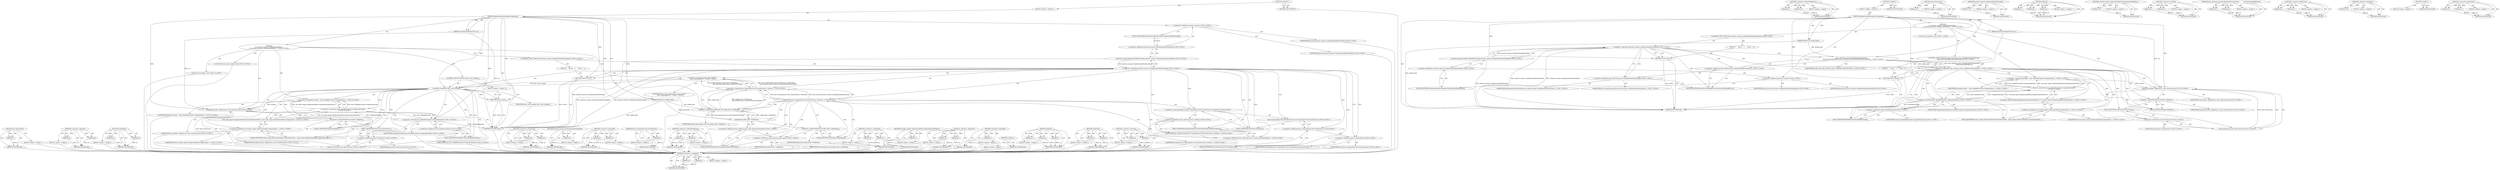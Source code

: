 digraph "&lt;operator&gt;.greaterThan" {
vulnerable_176 [label=<(METHOD,base.OnceClosure)>];
vulnerable_177 [label=<(PARAM,p1)>];
vulnerable_178 [label=<(BLOCK,&lt;empty&gt;,&lt;empty&gt;)>];
vulnerable_179 [label=<(METHOD_RETURN,ANY)>];
vulnerable_127 [label=<(METHOD,&lt;operator&gt;.logicalOr)>];
vulnerable_128 [label=<(PARAM,p1)>];
vulnerable_129 [label=<(PARAM,p2)>];
vulnerable_130 [label=<(BLOCK,&lt;empty&gt;,&lt;empty&gt;)>];
vulnerable_131 [label=<(METHOD_RETURN,ANY)>];
vulnerable_151 [label=<(METHOD,GetBoolean)>];
vulnerable_152 [label=<(PARAM,p1)>];
vulnerable_153 [label=<(PARAM,p2)>];
vulnerable_154 [label=<(BLOCK,&lt;empty&gt;,&lt;empty&gt;)>];
vulnerable_155 [label=<(METHOD_RETURN,ANY)>];
vulnerable_6 [label=<(METHOD,&lt;global&gt;)<SUB>1</SUB>>];
vulnerable_7 [label=<(BLOCK,&lt;empty&gt;,&lt;empty&gt;)<SUB>1</SUB>>];
vulnerable_8 [label=<(METHOD,RegisterOptimizationHintsComponent)<SUB>1</SUB>>];
vulnerable_9 [label=<(PARAM,ComponentUpdateService* cus)<SUB>1</SUB>>];
vulnerable_10 [label=<(PARAM,PrefService* profile_prefs)<SUB>2</SUB>>];
vulnerable_11 [label="<(BLOCK,{
  if (!previews::params::IsOptimizationHintsE...,{
  if (!previews::params::IsOptimizationHintsE...)<SUB>2</SUB>>"];
vulnerable_12 [label="<(CONTROL_STRUCTURE,IF,if (!previews::params::IsOptimizationHintsEnabled()))<SUB>3</SUB>>"];
vulnerable_13 [label="<(&lt;operator&gt;.logicalNot,!previews::params::IsOptimizationHintsEnabled())<SUB>3</SUB>>"];
vulnerable_14 [label="<(previews.params.IsOptimizationHintsEnabled,previews::params::IsOptimizationHintsEnabled())<SUB>3</SUB>>"];
vulnerable_15 [label="<(&lt;operator&gt;.fieldAccess,previews::params::IsOptimizationHintsEnabled)<SUB>3</SUB>>"];
vulnerable_16 [label="<(&lt;operator&gt;.fieldAccess,previews::params)<SUB>3</SUB>>"];
vulnerable_17 [label="<(IDENTIFIER,previews,previews::params::IsOptimizationHintsEnabled())<SUB>3</SUB>>"];
vulnerable_18 [label="<(IDENTIFIER,params,previews::params::IsOptimizationHintsEnabled())<SUB>3</SUB>>"];
vulnerable_19 [label=<(FIELD_IDENTIFIER,IsOptimizationHintsEnabled,IsOptimizationHintsEnabled)<SUB>3</SUB>>];
vulnerable_20 [label=<(BLOCK,{
     return;
   },{
     return;
   })<SUB>3</SUB>>];
vulnerable_21 [label=<(RETURN,return;,return;)<SUB>4</SUB>>];
vulnerable_22 [label="<(LOCAL,bool data_saver_enabled: bool)<SUB>7</SUB>>"];
vulnerable_23 [label="<(&lt;operator&gt;.assignment,data_saver_enabled =
      base::CommandLine::F...)<SUB>7</SUB>>"];
vulnerable_24 [label="<(IDENTIFIER,data_saver_enabled,data_saver_enabled =
      base::CommandLine::F...)<SUB>7</SUB>>"];
vulnerable_25 [label="<(&lt;operator&gt;.logicalOr,base::CommandLine::ForCurrentProcess()-&gt;HasSwit...)<SUB>8</SUB>>"];
vulnerable_26 [label="<(HasSwitch,base::CommandLine::ForCurrentProcess()-&gt;HasSwit...)<SUB>8</SUB>>"];
vulnerable_27 [label="<(&lt;operator&gt;.indirectFieldAccess,base::CommandLine::ForCurrentProcess()-&gt;HasSwitch)<SUB>8</SUB>>"];
vulnerable_28 [label="<(base.CommandLine.ForCurrentProcess,base::CommandLine::ForCurrentProcess())<SUB>8</SUB>>"];
vulnerable_29 [label="<(&lt;operator&gt;.fieldAccess,base::CommandLine::ForCurrentProcess)<SUB>8</SUB>>"];
vulnerable_30 [label="<(&lt;operator&gt;.fieldAccess,base::CommandLine)<SUB>8</SUB>>"];
vulnerable_31 [label="<(IDENTIFIER,base,base::CommandLine::ForCurrentProcess())<SUB>8</SUB>>"];
vulnerable_32 [label="<(IDENTIFIER,CommandLine,base::CommandLine::ForCurrentProcess())<SUB>8</SUB>>"];
vulnerable_33 [label=<(FIELD_IDENTIFIER,ForCurrentProcess,ForCurrentProcess)<SUB>8</SUB>>];
vulnerable_34 [label=<(FIELD_IDENTIFIER,HasSwitch,HasSwitch)<SUB>8</SUB>>];
vulnerable_35 [label="<(&lt;operator&gt;.fieldAccess,data_reduction_proxy::switches::kEnableDataRedu...)<SUB>9</SUB>>"];
vulnerable_36 [label="<(&lt;operator&gt;.fieldAccess,data_reduction_proxy::switches)<SUB>9</SUB>>"];
vulnerable_37 [label="<(IDENTIFIER,data_reduction_proxy,base::CommandLine::ForCurrentProcess()-&gt;HasSwit...)<SUB>9</SUB>>"];
vulnerable_38 [label="<(IDENTIFIER,switches,base::CommandLine::ForCurrentProcess()-&gt;HasSwit...)<SUB>9</SUB>>"];
vulnerable_39 [label=<(FIELD_IDENTIFIER,kEnableDataReductionProxy,kEnableDataReductionProxy)<SUB>9</SUB>>];
vulnerable_40 [label=<(&lt;operator&gt;.logicalAnd,profile_prefs &amp;&amp; profile_prefs-&gt;GetBoolean(
   ...)<SUB>10</SUB>>];
vulnerable_41 [label=<(IDENTIFIER,profile_prefs,profile_prefs &amp;&amp; profile_prefs-&gt;GetBoolean(
   ...)<SUB>10</SUB>>];
vulnerable_42 [label=<(GetBoolean,profile_prefs-&gt;GetBoolean(
                    ...)<SUB>10</SUB>>];
vulnerable_43 [label=<(&lt;operator&gt;.indirectFieldAccess,profile_prefs-&gt;GetBoolean)<SUB>10</SUB>>];
vulnerable_44 [label=<(IDENTIFIER,profile_prefs,profile_prefs-&gt;GetBoolean(
                    ...)<SUB>10</SUB>>];
vulnerable_45 [label=<(FIELD_IDENTIFIER,GetBoolean,GetBoolean)<SUB>10</SUB>>];
vulnerable_46 [label="<(&lt;operator&gt;.fieldAccess,data_reduction_proxy::prefs::kDataSaverEnabled)<SUB>11</SUB>>"];
vulnerable_47 [label="<(&lt;operator&gt;.fieldAccess,data_reduction_proxy::prefs)<SUB>11</SUB>>"];
vulnerable_48 [label=<(IDENTIFIER,data_reduction_proxy,profile_prefs-&gt;GetBoolean(
                    ...)<SUB>11</SUB>>];
vulnerable_49 [label=<(IDENTIFIER,prefs,profile_prefs-&gt;GetBoolean(
                    ...)<SUB>11</SUB>>];
vulnerable_50 [label=<(FIELD_IDENTIFIER,kDataSaverEnabled,kDataSaverEnabled)<SUB>11</SUB>>];
vulnerable_51 [label=<(CONTROL_STRUCTURE,IF,if (!data_saver_enabled))<SUB>12</SUB>>];
vulnerable_52 [label=<(&lt;operator&gt;.logicalNot,!data_saver_enabled)<SUB>12</SUB>>];
vulnerable_53 [label=<(IDENTIFIER,data_saver_enabled,!data_saver_enabled)<SUB>12</SUB>>];
vulnerable_54 [label=<(BLOCK,&lt;empty&gt;,&lt;empty&gt;)<SUB>13</SUB>>];
vulnerable_55 [label=<(RETURN,return;,return;)<SUB>13</SUB>>];
vulnerable_56 [label="<(LOCAL,auto installer: auto)<SUB>14</SUB>>"];
vulnerable_57 [label="<(&lt;operator&gt;.assignment,installer = base::MakeRefCounted&lt;ComponentInsta...)<SUB>14</SUB>>"];
vulnerable_58 [label="<(IDENTIFIER,installer,installer = base::MakeRefCounted&lt;ComponentInsta...)<SUB>14</SUB>>"];
vulnerable_59 [label="<(&lt;operator&gt;.greaterThan,base::MakeRefCounted&lt;ComponentInstaller&gt;(
     ...)<SUB>14</SUB>>"];
vulnerable_60 [label="<(&lt;operator&gt;.lessThan,base::MakeRefCounted&lt;ComponentInstaller)<SUB>14</SUB>>"];
vulnerable_61 [label="<(&lt;operator&gt;.fieldAccess,base::MakeRefCounted)<SUB>14</SUB>>"];
vulnerable_62 [label="<(IDENTIFIER,base,base::MakeRefCounted&lt;ComponentInstaller)<SUB>14</SUB>>"];
vulnerable_63 [label=<(FIELD_IDENTIFIER,MakeRefCounted,MakeRefCounted)<SUB>14</SUB>>];
vulnerable_64 [label="<(IDENTIFIER,ComponentInstaller,base::MakeRefCounted&lt;ComponentInstaller)<SUB>14</SUB>>"];
vulnerable_65 [label="<(std.make_unique&lt;OptimizationHintsComponentInstallerPolicy&gt;,std::make_unique&lt;OptimizationHintsComponentInst...)<SUB>15</SUB>>"];
vulnerable_66 [label="<(&lt;operator&gt;.fieldAccess,std::make_unique&lt;OptimizationHintsComponentInst...)<SUB>15</SUB>>"];
vulnerable_67 [label="<(IDENTIFIER,std,std::make_unique&lt;OptimizationHintsComponentInst...)<SUB>15</SUB>>"];
vulnerable_68 [label=<(FIELD_IDENTIFIER,make_unique&lt;OptimizationHintsComponentInstaller...,make_unique&lt;OptimizationHintsComponentInstaller...)<SUB>15</SUB>>];
vulnerable_69 [label="<(Register,installer-&gt;Register(cus, base::OnceClosure()))<SUB>16</SUB>>"];
vulnerable_70 [label=<(&lt;operator&gt;.indirectFieldAccess,installer-&gt;Register)<SUB>16</SUB>>];
vulnerable_71 [label="<(IDENTIFIER,installer,installer-&gt;Register(cus, base::OnceClosure()))<SUB>16</SUB>>"];
vulnerable_72 [label=<(FIELD_IDENTIFIER,Register,Register)<SUB>16</SUB>>];
vulnerable_73 [label="<(IDENTIFIER,cus,installer-&gt;Register(cus, base::OnceClosure()))<SUB>16</SUB>>"];
vulnerable_74 [label="<(base.OnceClosure,base::OnceClosure())<SUB>16</SUB>>"];
vulnerable_75 [label="<(&lt;operator&gt;.fieldAccess,base::OnceClosure)<SUB>16</SUB>>"];
vulnerable_76 [label="<(IDENTIFIER,base,base::OnceClosure())<SUB>16</SUB>>"];
vulnerable_77 [label=<(FIELD_IDENTIFIER,OnceClosure,OnceClosure)<SUB>16</SUB>>];
vulnerable_78 [label=<(METHOD_RETURN,void)<SUB>1</SUB>>];
vulnerable_80 [label=<(METHOD_RETURN,ANY)<SUB>1</SUB>>];
vulnerable_156 [label=<(METHOD,&lt;operator&gt;.greaterThan)>];
vulnerable_157 [label=<(PARAM,p1)>];
vulnerable_158 [label=<(PARAM,p2)>];
vulnerable_159 [label=<(BLOCK,&lt;empty&gt;,&lt;empty&gt;)>];
vulnerable_160 [label=<(METHOD_RETURN,ANY)>];
vulnerable_113 [label=<(METHOD,previews.params.IsOptimizationHintsEnabled)>];
vulnerable_114 [label=<(PARAM,p1)>];
vulnerable_115 [label=<(BLOCK,&lt;empty&gt;,&lt;empty&gt;)>];
vulnerable_116 [label=<(METHOD_RETURN,ANY)>];
vulnerable_146 [label=<(METHOD,&lt;operator&gt;.logicalAnd)>];
vulnerable_147 [label=<(PARAM,p1)>];
vulnerable_148 [label=<(PARAM,p2)>];
vulnerable_149 [label=<(BLOCK,&lt;empty&gt;,&lt;empty&gt;)>];
vulnerable_150 [label=<(METHOD_RETURN,ANY)>];
vulnerable_142 [label=<(METHOD,base.CommandLine.ForCurrentProcess)>];
vulnerable_143 [label=<(PARAM,p1)>];
vulnerable_144 [label=<(BLOCK,&lt;empty&gt;,&lt;empty&gt;)>];
vulnerable_145 [label=<(METHOD_RETURN,ANY)>];
vulnerable_137 [label=<(METHOD,&lt;operator&gt;.indirectFieldAccess)>];
vulnerable_138 [label=<(PARAM,p1)>];
vulnerable_139 [label=<(PARAM,p2)>];
vulnerable_140 [label=<(BLOCK,&lt;empty&gt;,&lt;empty&gt;)>];
vulnerable_141 [label=<(METHOD_RETURN,ANY)>];
vulnerable_122 [label=<(METHOD,&lt;operator&gt;.assignment)>];
vulnerable_123 [label=<(PARAM,p1)>];
vulnerable_124 [label=<(PARAM,p2)>];
vulnerable_125 [label=<(BLOCK,&lt;empty&gt;,&lt;empty&gt;)>];
vulnerable_126 [label=<(METHOD_RETURN,ANY)>];
vulnerable_166 [label=<(METHOD,std.make_unique&lt;OptimizationHintsComponentInstallerPolicy&gt;)>];
vulnerable_167 [label=<(PARAM,p1)>];
vulnerable_168 [label=<(BLOCK,&lt;empty&gt;,&lt;empty&gt;)>];
vulnerable_169 [label=<(METHOD_RETURN,ANY)>];
vulnerable_117 [label=<(METHOD,&lt;operator&gt;.fieldAccess)>];
vulnerable_118 [label=<(PARAM,p1)>];
vulnerable_119 [label=<(PARAM,p2)>];
vulnerable_120 [label=<(BLOCK,&lt;empty&gt;,&lt;empty&gt;)>];
vulnerable_121 [label=<(METHOD_RETURN,ANY)>];
vulnerable_109 [label=<(METHOD,&lt;operator&gt;.logicalNot)>];
vulnerable_110 [label=<(PARAM,p1)>];
vulnerable_111 [label=<(BLOCK,&lt;empty&gt;,&lt;empty&gt;)>];
vulnerable_112 [label=<(METHOD_RETURN,ANY)>];
vulnerable_103 [label=<(METHOD,&lt;global&gt;)<SUB>1</SUB>>];
vulnerable_104 [label=<(BLOCK,&lt;empty&gt;,&lt;empty&gt;)>];
vulnerable_105 [label=<(METHOD_RETURN,ANY)>];
vulnerable_170 [label=<(METHOD,Register)>];
vulnerable_171 [label=<(PARAM,p1)>];
vulnerable_172 [label=<(PARAM,p2)>];
vulnerable_173 [label=<(PARAM,p3)>];
vulnerable_174 [label=<(BLOCK,&lt;empty&gt;,&lt;empty&gt;)>];
vulnerable_175 [label=<(METHOD_RETURN,ANY)>];
vulnerable_132 [label=<(METHOD,HasSwitch)>];
vulnerable_133 [label=<(PARAM,p1)>];
vulnerable_134 [label=<(PARAM,p2)>];
vulnerable_135 [label=<(BLOCK,&lt;empty&gt;,&lt;empty&gt;)>];
vulnerable_136 [label=<(METHOD_RETURN,ANY)>];
vulnerable_161 [label=<(METHOD,&lt;operator&gt;.lessThan)>];
vulnerable_162 [label=<(PARAM,p1)>];
vulnerable_163 [label=<(PARAM,p2)>];
vulnerable_164 [label=<(BLOCK,&lt;empty&gt;,&lt;empty&gt;)>];
vulnerable_165 [label=<(METHOD_RETURN,ANY)>];
fixed_98 [label=<(METHOD,&lt;operator&gt;.assignment)>];
fixed_99 [label=<(PARAM,p1)>];
fixed_100 [label=<(PARAM,p2)>];
fixed_101 [label=<(BLOCK,&lt;empty&gt;,&lt;empty&gt;)>];
fixed_102 [label=<(METHOD_RETURN,ANY)>];
fixed_123 [label=<(METHOD,&lt;operator&gt;.indirectFieldAccess)>];
fixed_124 [label=<(PARAM,p1)>];
fixed_125 [label=<(PARAM,p2)>];
fixed_126 [label=<(BLOCK,&lt;empty&gt;,&lt;empty&gt;)>];
fixed_127 [label=<(METHOD_RETURN,ANY)>];
fixed_6 [label=<(METHOD,&lt;global&gt;)<SUB>1</SUB>>];
fixed_7 [label=<(BLOCK,&lt;empty&gt;,&lt;empty&gt;)<SUB>1</SUB>>];
fixed_8 [label=<(METHOD,RegisterOptimizationHintsComponent)<SUB>1</SUB>>];
fixed_9 [label=<(PARAM,ComponentUpdateService* cus)<SUB>1</SUB>>];
fixed_10 [label=<(PARAM,PrefService* profile_prefs)<SUB>2</SUB>>];
fixed_11 [label="<(BLOCK,{
  if (!previews::params::IsOptimizationHintsE...,{
  if (!previews::params::IsOptimizationHintsE...)<SUB>2</SUB>>"];
fixed_12 [label="<(CONTROL_STRUCTURE,IF,if (!previews::params::IsOptimizationHintsEnabled()))<SUB>3</SUB>>"];
fixed_13 [label="<(&lt;operator&gt;.logicalNot,!previews::params::IsOptimizationHintsEnabled())<SUB>3</SUB>>"];
fixed_14 [label="<(previews.params.IsOptimizationHintsEnabled,previews::params::IsOptimizationHintsEnabled())<SUB>3</SUB>>"];
fixed_15 [label="<(&lt;operator&gt;.fieldAccess,previews::params::IsOptimizationHintsEnabled)<SUB>3</SUB>>"];
fixed_16 [label="<(&lt;operator&gt;.fieldAccess,previews::params)<SUB>3</SUB>>"];
fixed_17 [label="<(IDENTIFIER,previews,previews::params::IsOptimizationHintsEnabled())<SUB>3</SUB>>"];
fixed_18 [label="<(IDENTIFIER,params,previews::params::IsOptimizationHintsEnabled())<SUB>3</SUB>>"];
fixed_19 [label=<(FIELD_IDENTIFIER,IsOptimizationHintsEnabled,IsOptimizationHintsEnabled)<SUB>3</SUB>>];
fixed_20 [label=<(BLOCK,{
     return;
   },{
     return;
   })<SUB>3</SUB>>];
fixed_21 [label=<(RETURN,return;,return;)<SUB>4</SUB>>];
fixed_22 [label="<(CONTROL_STRUCTURE,IF,if (!data_reduction_proxy::DataReductionProxySettings::
          IsDataSaverEnabledByUser(profile_prefs)))<SUB>7</SUB>>"];
fixed_23 [label="<(&lt;operator&gt;.logicalNot,!data_reduction_proxy::DataReductionProxySettin...)<SUB>7</SUB>>"];
fixed_24 [label="<(data_reduction_proxy.DataReductionProxySettings.
          IsDataSaverEnabledByUser,data_reduction_proxy::DataReductionProxySetting...)<SUB>7</SUB>>"];
fixed_25 [label="<(&lt;operator&gt;.fieldAccess,data_reduction_proxy::DataReductionProxySetting...)<SUB>7</SUB>>"];
fixed_26 [label="<(&lt;operator&gt;.fieldAccess,data_reduction_proxy::DataReductionProxySettings)<SUB>7</SUB>>"];
fixed_27 [label="<(IDENTIFIER,data_reduction_proxy,data_reduction_proxy::DataReductionProxySetting...)<SUB>7</SUB>>"];
fixed_28 [label="<(IDENTIFIER,DataReductionProxySettings,data_reduction_proxy::DataReductionProxySetting...)<SUB>7</SUB>>"];
fixed_29 [label=<(FIELD_IDENTIFIER,IsDataSaverEnabledByUser,IsDataSaverEnabledByUser)<SUB>8</SUB>>];
fixed_30 [label="<(IDENTIFIER,profile_prefs,data_reduction_proxy::DataReductionProxySetting...)<SUB>8</SUB>>"];
fixed_31 [label=<(BLOCK,{
     return;
  },{
     return;
  })<SUB>8</SUB>>];
fixed_32 [label=<(RETURN,return;,return;)<SUB>9</SUB>>];
fixed_33 [label="<(LOCAL,auto installer: auto)<SUB>11</SUB>>"];
fixed_34 [label="<(&lt;operator&gt;.assignment,installer = base::MakeRefCounted&lt;ComponentInsta...)<SUB>11</SUB>>"];
fixed_35 [label="<(IDENTIFIER,installer,installer = base::MakeRefCounted&lt;ComponentInsta...)<SUB>11</SUB>>"];
fixed_36 [label="<(&lt;operator&gt;.greaterThan,base::MakeRefCounted&lt;ComponentInstaller&gt;(
     ...)<SUB>11</SUB>>"];
fixed_37 [label="<(&lt;operator&gt;.lessThan,base::MakeRefCounted&lt;ComponentInstaller)<SUB>11</SUB>>"];
fixed_38 [label="<(&lt;operator&gt;.fieldAccess,base::MakeRefCounted)<SUB>11</SUB>>"];
fixed_39 [label="<(IDENTIFIER,base,base::MakeRefCounted&lt;ComponentInstaller)<SUB>11</SUB>>"];
fixed_40 [label=<(FIELD_IDENTIFIER,MakeRefCounted,MakeRefCounted)<SUB>11</SUB>>];
fixed_41 [label="<(IDENTIFIER,ComponentInstaller,base::MakeRefCounted&lt;ComponentInstaller)<SUB>11</SUB>>"];
fixed_42 [label="<(std.make_unique&lt;OptimizationHintsComponentInstallerPolicy&gt;,std::make_unique&lt;OptimizationHintsComponentInst...)<SUB>12</SUB>>"];
fixed_43 [label="<(&lt;operator&gt;.fieldAccess,std::make_unique&lt;OptimizationHintsComponentInst...)<SUB>12</SUB>>"];
fixed_44 [label="<(IDENTIFIER,std,std::make_unique&lt;OptimizationHintsComponentInst...)<SUB>12</SUB>>"];
fixed_45 [label=<(FIELD_IDENTIFIER,make_unique&lt;OptimizationHintsComponentInstaller...,make_unique&lt;OptimizationHintsComponentInstaller...)<SUB>12</SUB>>];
fixed_46 [label="<(Register,installer-&gt;Register(cus, base::OnceClosure()))<SUB>13</SUB>>"];
fixed_47 [label=<(&lt;operator&gt;.indirectFieldAccess,installer-&gt;Register)<SUB>13</SUB>>];
fixed_48 [label="<(IDENTIFIER,installer,installer-&gt;Register(cus, base::OnceClosure()))<SUB>13</SUB>>"];
fixed_49 [label=<(FIELD_IDENTIFIER,Register,Register)<SUB>13</SUB>>];
fixed_50 [label="<(IDENTIFIER,cus,installer-&gt;Register(cus, base::OnceClosure()))<SUB>13</SUB>>"];
fixed_51 [label="<(base.OnceClosure,base::OnceClosure())<SUB>13</SUB>>"];
fixed_52 [label="<(&lt;operator&gt;.fieldAccess,base::OnceClosure)<SUB>13</SUB>>"];
fixed_53 [label="<(IDENTIFIER,base,base::OnceClosure())<SUB>13</SUB>>"];
fixed_54 [label=<(FIELD_IDENTIFIER,OnceClosure,OnceClosure)<SUB>13</SUB>>];
fixed_55 [label=<(METHOD_RETURN,void)<SUB>1</SUB>>];
fixed_57 [label=<(METHOD_RETURN,ANY)<SUB>1</SUB>>];
fixed_128 [label=<(METHOD,base.OnceClosure)>];
fixed_129 [label=<(PARAM,p1)>];
fixed_130 [label=<(BLOCK,&lt;empty&gt;,&lt;empty&gt;)>];
fixed_131 [label=<(METHOD_RETURN,ANY)>];
fixed_84 [label=<(METHOD,previews.params.IsOptimizationHintsEnabled)>];
fixed_85 [label=<(PARAM,p1)>];
fixed_86 [label=<(BLOCK,&lt;empty&gt;,&lt;empty&gt;)>];
fixed_87 [label=<(METHOD_RETURN,ANY)>];
fixed_117 [label=<(METHOD,Register)>];
fixed_118 [label=<(PARAM,p1)>];
fixed_119 [label=<(PARAM,p2)>];
fixed_120 [label=<(PARAM,p3)>];
fixed_121 [label=<(BLOCK,&lt;empty&gt;,&lt;empty&gt;)>];
fixed_122 [label=<(METHOD_RETURN,ANY)>];
fixed_113 [label=<(METHOD,std.make_unique&lt;OptimizationHintsComponentInstallerPolicy&gt;)>];
fixed_114 [label=<(PARAM,p1)>];
fixed_115 [label=<(BLOCK,&lt;empty&gt;,&lt;empty&gt;)>];
fixed_116 [label=<(METHOD_RETURN,ANY)>];
fixed_108 [label=<(METHOD,&lt;operator&gt;.lessThan)>];
fixed_109 [label=<(PARAM,p1)>];
fixed_110 [label=<(PARAM,p2)>];
fixed_111 [label=<(BLOCK,&lt;empty&gt;,&lt;empty&gt;)>];
fixed_112 [label=<(METHOD_RETURN,ANY)>];
fixed_93 [label=<(METHOD,data_reduction_proxy.DataReductionProxySettings.
          IsDataSaverEnabledByUser)>];
fixed_94 [label=<(PARAM,p1)>];
fixed_95 [label=<(PARAM,p2)>];
fixed_96 [label=<(BLOCK,&lt;empty&gt;,&lt;empty&gt;)>];
fixed_97 [label=<(METHOD_RETURN,ANY)>];
fixed_88 [label=<(METHOD,&lt;operator&gt;.fieldAccess)>];
fixed_89 [label=<(PARAM,p1)>];
fixed_90 [label=<(PARAM,p2)>];
fixed_91 [label=<(BLOCK,&lt;empty&gt;,&lt;empty&gt;)>];
fixed_92 [label=<(METHOD_RETURN,ANY)>];
fixed_80 [label=<(METHOD,&lt;operator&gt;.logicalNot)>];
fixed_81 [label=<(PARAM,p1)>];
fixed_82 [label=<(BLOCK,&lt;empty&gt;,&lt;empty&gt;)>];
fixed_83 [label=<(METHOD_RETURN,ANY)>];
fixed_74 [label=<(METHOD,&lt;global&gt;)<SUB>1</SUB>>];
fixed_75 [label=<(BLOCK,&lt;empty&gt;,&lt;empty&gt;)>];
fixed_76 [label=<(METHOD_RETURN,ANY)>];
fixed_103 [label=<(METHOD,&lt;operator&gt;.greaterThan)>];
fixed_104 [label=<(PARAM,p1)>];
fixed_105 [label=<(PARAM,p2)>];
fixed_106 [label=<(BLOCK,&lt;empty&gt;,&lt;empty&gt;)>];
fixed_107 [label=<(METHOD_RETURN,ANY)>];
vulnerable_176 -> vulnerable_177  [key=0, label="AST: "];
vulnerable_176 -> vulnerable_177  [key=1, label="DDG: "];
vulnerable_176 -> vulnerable_178  [key=0, label="AST: "];
vulnerable_176 -> vulnerable_179  [key=0, label="AST: "];
vulnerable_176 -> vulnerable_179  [key=1, label="CFG: "];
vulnerable_177 -> vulnerable_179  [key=0, label="DDG: p1"];
vulnerable_178 -> fixed_98  [key=0];
vulnerable_179 -> fixed_98  [key=0];
vulnerable_127 -> vulnerable_128  [key=0, label="AST: "];
vulnerable_127 -> vulnerable_128  [key=1, label="DDG: "];
vulnerable_127 -> vulnerable_130  [key=0, label="AST: "];
vulnerable_127 -> vulnerable_129  [key=0, label="AST: "];
vulnerable_127 -> vulnerable_129  [key=1, label="DDG: "];
vulnerable_127 -> vulnerable_131  [key=0, label="AST: "];
vulnerable_127 -> vulnerable_131  [key=1, label="CFG: "];
vulnerable_128 -> vulnerable_131  [key=0, label="DDG: p1"];
vulnerable_129 -> vulnerable_131  [key=0, label="DDG: p2"];
vulnerable_130 -> fixed_98  [key=0];
vulnerable_131 -> fixed_98  [key=0];
vulnerable_151 -> vulnerable_152  [key=0, label="AST: "];
vulnerable_151 -> vulnerable_152  [key=1, label="DDG: "];
vulnerable_151 -> vulnerable_154  [key=0, label="AST: "];
vulnerable_151 -> vulnerable_153  [key=0, label="AST: "];
vulnerable_151 -> vulnerable_153  [key=1, label="DDG: "];
vulnerable_151 -> vulnerable_155  [key=0, label="AST: "];
vulnerable_151 -> vulnerable_155  [key=1, label="CFG: "];
vulnerable_152 -> vulnerable_155  [key=0, label="DDG: p1"];
vulnerable_153 -> vulnerable_155  [key=0, label="DDG: p2"];
vulnerable_154 -> fixed_98  [key=0];
vulnerable_155 -> fixed_98  [key=0];
vulnerable_6 -> vulnerable_7  [key=0, label="AST: "];
vulnerable_6 -> vulnerable_80  [key=0, label="AST: "];
vulnerable_6 -> vulnerable_80  [key=1, label="CFG: "];
vulnerable_7 -> vulnerable_8  [key=0, label="AST: "];
vulnerable_8 -> vulnerable_9  [key=0, label="AST: "];
vulnerable_8 -> vulnerable_9  [key=1, label="DDG: "];
vulnerable_8 -> vulnerable_10  [key=0, label="AST: "];
vulnerable_8 -> vulnerable_10  [key=1, label="DDG: "];
vulnerable_8 -> vulnerable_11  [key=0, label="AST: "];
vulnerable_8 -> vulnerable_78  [key=0, label="AST: "];
vulnerable_8 -> vulnerable_16  [key=0, label="CFG: "];
vulnerable_8 -> vulnerable_69  [key=0, label="DDG: "];
vulnerable_8 -> vulnerable_21  [key=0, label="DDG: "];
vulnerable_8 -> vulnerable_52  [key=0, label="DDG: "];
vulnerable_8 -> vulnerable_55  [key=0, label="DDG: "];
vulnerable_8 -> vulnerable_40  [key=0, label="DDG: "];
vulnerable_8 -> vulnerable_60  [key=0, label="DDG: "];
vulnerable_9 -> vulnerable_78  [key=0, label="DDG: cus"];
vulnerable_9 -> vulnerable_69  [key=0, label="DDG: cus"];
vulnerable_10 -> vulnerable_78  [key=0, label="DDG: profile_prefs"];
vulnerable_10 -> vulnerable_40  [key=0, label="DDG: profile_prefs"];
vulnerable_10 -> vulnerable_42  [key=0, label="DDG: profile_prefs"];
vulnerable_11 -> vulnerable_12  [key=0, label="AST: "];
vulnerable_11 -> vulnerable_22  [key=0, label="AST: "];
vulnerable_11 -> vulnerable_23  [key=0, label="AST: "];
vulnerable_11 -> vulnerable_51  [key=0, label="AST: "];
vulnerable_11 -> vulnerable_56  [key=0, label="AST: "];
vulnerable_11 -> vulnerable_57  [key=0, label="AST: "];
vulnerable_11 -> vulnerable_69  [key=0, label="AST: "];
vulnerable_12 -> vulnerable_13  [key=0, label="AST: "];
vulnerable_12 -> vulnerable_20  [key=0, label="AST: "];
vulnerable_13 -> vulnerable_14  [key=0, label="AST: "];
vulnerable_13 -> vulnerable_21  [key=0, label="CFG: "];
vulnerable_13 -> vulnerable_21  [key=1, label="CDG: "];
vulnerable_13 -> vulnerable_30  [key=0, label="CFG: "];
vulnerable_13 -> vulnerable_30  [key=1, label="CDG: "];
vulnerable_13 -> vulnerable_78  [key=0, label="DDG: previews::params::IsOptimizationHintsEnabled()"];
vulnerable_13 -> vulnerable_78  [key=1, label="DDG: !previews::params::IsOptimizationHintsEnabled()"];
vulnerable_13 -> vulnerable_34  [key=0, label="CDG: "];
vulnerable_13 -> vulnerable_26  [key=0, label="CDG: "];
vulnerable_13 -> vulnerable_28  [key=0, label="CDG: "];
vulnerable_13 -> vulnerable_52  [key=0, label="CDG: "];
vulnerable_13 -> vulnerable_25  [key=0, label="CDG: "];
vulnerable_13 -> vulnerable_27  [key=0, label="CDG: "];
vulnerable_13 -> vulnerable_29  [key=0, label="CDG: "];
vulnerable_13 -> vulnerable_35  [key=0, label="CDG: "];
vulnerable_13 -> vulnerable_33  [key=0, label="CDG: "];
vulnerable_13 -> vulnerable_23  [key=0, label="CDG: "];
vulnerable_13 -> vulnerable_36  [key=0, label="CDG: "];
vulnerable_13 -> vulnerable_39  [key=0, label="CDG: "];
vulnerable_14 -> vulnerable_15  [key=0, label="AST: "];
vulnerable_14 -> vulnerable_13  [key=0, label="CFG: "];
vulnerable_14 -> vulnerable_13  [key=1, label="DDG: previews::params::IsOptimizationHintsEnabled"];
vulnerable_14 -> vulnerable_78  [key=0, label="DDG: previews::params::IsOptimizationHintsEnabled"];
vulnerable_15 -> vulnerable_16  [key=0, label="AST: "];
vulnerable_15 -> vulnerable_19  [key=0, label="AST: "];
vulnerable_15 -> vulnerable_14  [key=0, label="CFG: "];
vulnerable_16 -> vulnerable_17  [key=0, label="AST: "];
vulnerable_16 -> vulnerable_18  [key=0, label="AST: "];
vulnerable_16 -> vulnerable_19  [key=0, label="CFG: "];
vulnerable_17 -> fixed_98  [key=0];
vulnerable_18 -> fixed_98  [key=0];
vulnerable_19 -> vulnerable_15  [key=0, label="CFG: "];
vulnerable_20 -> vulnerable_21  [key=0, label="AST: "];
vulnerable_21 -> vulnerable_78  [key=0, label="CFG: "];
vulnerable_21 -> vulnerable_78  [key=1, label="DDG: &lt;RET&gt;"];
vulnerable_22 -> fixed_98  [key=0];
vulnerable_23 -> vulnerable_24  [key=0, label="AST: "];
vulnerable_23 -> vulnerable_25  [key=0, label="AST: "];
vulnerable_23 -> vulnerable_52  [key=0, label="CFG: "];
vulnerable_23 -> vulnerable_52  [key=1, label="DDG: data_saver_enabled"];
vulnerable_24 -> fixed_98  [key=0];
vulnerable_25 -> vulnerable_26  [key=0, label="AST: "];
vulnerable_25 -> vulnerable_40  [key=0, label="AST: "];
vulnerable_25 -> vulnerable_23  [key=0, label="CFG: "];
vulnerable_25 -> vulnerable_23  [key=1, label="DDG: base::CommandLine::ForCurrentProcess()-&gt;HasSwitch(
          data_reduction_proxy::switches::kEnableDataReductionProxy)"];
vulnerable_25 -> vulnerable_23  [key=2, label="DDG: profile_prefs &amp;&amp; profile_prefs-&gt;GetBoolean(
                            data_reduction_proxy::prefs::kDataSaverEnabled)"];
vulnerable_26 -> vulnerable_27  [key=0, label="AST: "];
vulnerable_26 -> vulnerable_35  [key=0, label="AST: "];
vulnerable_26 -> vulnerable_25  [key=0, label="CFG: "];
vulnerable_26 -> vulnerable_25  [key=1, label="DDG: base::CommandLine::ForCurrentProcess()-&gt;HasSwitch"];
vulnerable_26 -> vulnerable_25  [key=2, label="DDG: data_reduction_proxy::switches::kEnableDataReductionProxy"];
vulnerable_26 -> vulnerable_40  [key=0, label="CFG: "];
vulnerable_26 -> vulnerable_40  [key=1, label="CDG: "];
vulnerable_26 -> vulnerable_45  [key=0, label="CFG: "];
vulnerable_26 -> vulnerable_45  [key=1, label="CDG: "];
vulnerable_26 -> vulnerable_47  [key=0, label="CDG: "];
vulnerable_26 -> vulnerable_42  [key=0, label="CDG: "];
vulnerable_26 -> vulnerable_46  [key=0, label="CDG: "];
vulnerable_26 -> vulnerable_50  [key=0, label="CDG: "];
vulnerable_26 -> vulnerable_43  [key=0, label="CDG: "];
vulnerable_27 -> vulnerable_28  [key=0, label="AST: "];
vulnerable_27 -> vulnerable_34  [key=0, label="AST: "];
vulnerable_27 -> vulnerable_36  [key=0, label="CFG: "];
vulnerable_28 -> vulnerable_29  [key=0, label="AST: "];
vulnerable_28 -> vulnerable_34  [key=0, label="CFG: "];
vulnerable_29 -> vulnerable_30  [key=0, label="AST: "];
vulnerable_29 -> vulnerable_33  [key=0, label="AST: "];
vulnerable_29 -> vulnerable_28  [key=0, label="CFG: "];
vulnerable_30 -> vulnerable_31  [key=0, label="AST: "];
vulnerable_30 -> vulnerable_32  [key=0, label="AST: "];
vulnerable_30 -> vulnerable_33  [key=0, label="CFG: "];
vulnerable_31 -> fixed_98  [key=0];
vulnerable_32 -> fixed_98  [key=0];
vulnerable_33 -> vulnerable_29  [key=0, label="CFG: "];
vulnerable_34 -> vulnerable_27  [key=0, label="CFG: "];
vulnerable_35 -> vulnerable_36  [key=0, label="AST: "];
vulnerable_35 -> vulnerable_39  [key=0, label="AST: "];
vulnerable_35 -> vulnerable_26  [key=0, label="CFG: "];
vulnerable_36 -> vulnerable_37  [key=0, label="AST: "];
vulnerable_36 -> vulnerable_38  [key=0, label="AST: "];
vulnerable_36 -> vulnerable_39  [key=0, label="CFG: "];
vulnerable_37 -> fixed_98  [key=0];
vulnerable_38 -> fixed_98  [key=0];
vulnerable_39 -> vulnerable_35  [key=0, label="CFG: "];
vulnerable_40 -> vulnerable_41  [key=0, label="AST: "];
vulnerable_40 -> vulnerable_42  [key=0, label="AST: "];
vulnerable_40 -> vulnerable_25  [key=0, label="CFG: "];
vulnerable_40 -> vulnerable_25  [key=1, label="DDG: profile_prefs"];
vulnerable_40 -> vulnerable_25  [key=2, label="DDG: profile_prefs-&gt;GetBoolean(
                            data_reduction_proxy::prefs::kDataSaverEnabled)"];
vulnerable_41 -> fixed_98  [key=0];
vulnerable_42 -> vulnerable_43  [key=0, label="AST: "];
vulnerable_42 -> vulnerable_46  [key=0, label="AST: "];
vulnerable_42 -> vulnerable_40  [key=0, label="CFG: "];
vulnerable_42 -> vulnerable_40  [key=1, label="DDG: profile_prefs-&gt;GetBoolean"];
vulnerable_42 -> vulnerable_40  [key=2, label="DDG: data_reduction_proxy::prefs::kDataSaverEnabled"];
vulnerable_43 -> vulnerable_44  [key=0, label="AST: "];
vulnerable_43 -> vulnerable_45  [key=0, label="AST: "];
vulnerable_43 -> vulnerable_47  [key=0, label="CFG: "];
vulnerable_44 -> fixed_98  [key=0];
vulnerable_45 -> vulnerable_43  [key=0, label="CFG: "];
vulnerable_46 -> vulnerable_47  [key=0, label="AST: "];
vulnerable_46 -> vulnerable_50  [key=0, label="AST: "];
vulnerable_46 -> vulnerable_42  [key=0, label="CFG: "];
vulnerable_47 -> vulnerable_48  [key=0, label="AST: "];
vulnerable_47 -> vulnerable_49  [key=0, label="AST: "];
vulnerable_47 -> vulnerable_50  [key=0, label="CFG: "];
vulnerable_48 -> fixed_98  [key=0];
vulnerable_49 -> fixed_98  [key=0];
vulnerable_50 -> vulnerable_46  [key=0, label="CFG: "];
vulnerable_51 -> vulnerable_52  [key=0, label="AST: "];
vulnerable_51 -> vulnerable_54  [key=0, label="AST: "];
vulnerable_52 -> vulnerable_53  [key=0, label="AST: "];
vulnerable_52 -> vulnerable_55  [key=0, label="CFG: "];
vulnerable_52 -> vulnerable_55  [key=1, label="CDG: "];
vulnerable_52 -> vulnerable_63  [key=0, label="CFG: "];
vulnerable_52 -> vulnerable_63  [key=1, label="CDG: "];
vulnerable_52 -> vulnerable_68  [key=0, label="CDG: "];
vulnerable_52 -> vulnerable_60  [key=0, label="CDG: "];
vulnerable_52 -> vulnerable_77  [key=0, label="CDG: "];
vulnerable_52 -> vulnerable_57  [key=0, label="CDG: "];
vulnerable_52 -> vulnerable_66  [key=0, label="CDG: "];
vulnerable_52 -> vulnerable_75  [key=0, label="CDG: "];
vulnerable_52 -> vulnerable_72  [key=0, label="CDG: "];
vulnerable_52 -> vulnerable_69  [key=0, label="CDG: "];
vulnerable_52 -> vulnerable_74  [key=0, label="CDG: "];
vulnerable_52 -> vulnerable_65  [key=0, label="CDG: "];
vulnerable_52 -> vulnerable_59  [key=0, label="CDG: "];
vulnerable_52 -> vulnerable_61  [key=0, label="CDG: "];
vulnerable_52 -> vulnerable_70  [key=0, label="CDG: "];
vulnerable_53 -> fixed_98  [key=0];
vulnerable_54 -> vulnerable_55  [key=0, label="AST: "];
vulnerable_55 -> vulnerable_78  [key=0, label="CFG: "];
vulnerable_55 -> vulnerable_78  [key=1, label="DDG: &lt;RET&gt;"];
vulnerable_56 -> fixed_98  [key=0];
vulnerable_57 -> vulnerable_58  [key=0, label="AST: "];
vulnerable_57 -> vulnerable_59  [key=0, label="AST: "];
vulnerable_57 -> vulnerable_72  [key=0, label="CFG: "];
vulnerable_57 -> vulnerable_69  [key=0, label="DDG: installer"];
vulnerable_58 -> fixed_98  [key=0];
vulnerable_59 -> vulnerable_60  [key=0, label="AST: "];
vulnerable_59 -> vulnerable_65  [key=0, label="AST: "];
vulnerable_59 -> vulnerable_57  [key=0, label="CFG: "];
vulnerable_59 -> vulnerable_57  [key=1, label="DDG: base::MakeRefCounted&lt;ComponentInstaller"];
vulnerable_59 -> vulnerable_57  [key=2, label="DDG: std::make_unique&lt;OptimizationHintsComponentInstallerPolicy&gt;()"];
vulnerable_60 -> vulnerable_61  [key=0, label="AST: "];
vulnerable_60 -> vulnerable_64  [key=0, label="AST: "];
vulnerable_60 -> vulnerable_68  [key=0, label="CFG: "];
vulnerable_60 -> vulnerable_78  [key=0, label="DDG: ComponentInstaller"];
vulnerable_60 -> vulnerable_59  [key=0, label="DDG: base::MakeRefCounted"];
vulnerable_60 -> vulnerable_59  [key=1, label="DDG: ComponentInstaller"];
vulnerable_61 -> vulnerable_62  [key=0, label="AST: "];
vulnerable_61 -> vulnerable_63  [key=0, label="AST: "];
vulnerable_61 -> vulnerable_60  [key=0, label="CFG: "];
vulnerable_62 -> fixed_98  [key=0];
vulnerable_63 -> vulnerable_61  [key=0, label="CFG: "];
vulnerable_64 -> fixed_98  [key=0];
vulnerable_65 -> vulnerable_66  [key=0, label="AST: "];
vulnerable_65 -> vulnerable_59  [key=0, label="CFG: "];
vulnerable_65 -> vulnerable_59  [key=1, label="DDG: std::make_unique&lt;OptimizationHintsComponentInstallerPolicy&gt;"];
vulnerable_66 -> vulnerable_67  [key=0, label="AST: "];
vulnerable_66 -> vulnerable_68  [key=0, label="AST: "];
vulnerable_66 -> vulnerable_65  [key=0, label="CFG: "];
vulnerable_67 -> fixed_98  [key=0];
vulnerable_68 -> vulnerable_66  [key=0, label="CFG: "];
vulnerable_69 -> vulnerable_70  [key=0, label="AST: "];
vulnerable_69 -> vulnerable_73  [key=0, label="AST: "];
vulnerable_69 -> vulnerable_74  [key=0, label="AST: "];
vulnerable_69 -> vulnerable_78  [key=0, label="CFG: "];
vulnerable_70 -> vulnerable_71  [key=0, label="AST: "];
vulnerable_70 -> vulnerable_72  [key=0, label="AST: "];
vulnerable_70 -> vulnerable_77  [key=0, label="CFG: "];
vulnerable_71 -> fixed_98  [key=0];
vulnerable_72 -> vulnerable_70  [key=0, label="CFG: "];
vulnerable_73 -> fixed_98  [key=0];
vulnerable_74 -> vulnerable_75  [key=0, label="AST: "];
vulnerable_74 -> vulnerable_69  [key=0, label="CFG: "];
vulnerable_74 -> vulnerable_69  [key=1, label="DDG: base::OnceClosure"];
vulnerable_75 -> vulnerable_76  [key=0, label="AST: "];
vulnerable_75 -> vulnerable_77  [key=0, label="AST: "];
vulnerable_75 -> vulnerable_74  [key=0, label="CFG: "];
vulnerable_76 -> fixed_98  [key=0];
vulnerable_77 -> vulnerable_75  [key=0, label="CFG: "];
vulnerable_78 -> fixed_98  [key=0];
vulnerable_80 -> fixed_98  [key=0];
vulnerable_156 -> vulnerable_157  [key=0, label="AST: "];
vulnerable_156 -> vulnerable_157  [key=1, label="DDG: "];
vulnerable_156 -> vulnerable_159  [key=0, label="AST: "];
vulnerable_156 -> vulnerable_158  [key=0, label="AST: "];
vulnerable_156 -> vulnerable_158  [key=1, label="DDG: "];
vulnerable_156 -> vulnerable_160  [key=0, label="AST: "];
vulnerable_156 -> vulnerable_160  [key=1, label="CFG: "];
vulnerable_157 -> vulnerable_160  [key=0, label="DDG: p1"];
vulnerable_158 -> vulnerable_160  [key=0, label="DDG: p2"];
vulnerable_159 -> fixed_98  [key=0];
vulnerable_160 -> fixed_98  [key=0];
vulnerable_113 -> vulnerable_114  [key=0, label="AST: "];
vulnerable_113 -> vulnerable_114  [key=1, label="DDG: "];
vulnerable_113 -> vulnerable_115  [key=0, label="AST: "];
vulnerable_113 -> vulnerable_116  [key=0, label="AST: "];
vulnerable_113 -> vulnerable_116  [key=1, label="CFG: "];
vulnerable_114 -> vulnerable_116  [key=0, label="DDG: p1"];
vulnerable_115 -> fixed_98  [key=0];
vulnerable_116 -> fixed_98  [key=0];
vulnerable_146 -> vulnerable_147  [key=0, label="AST: "];
vulnerable_146 -> vulnerable_147  [key=1, label="DDG: "];
vulnerable_146 -> vulnerable_149  [key=0, label="AST: "];
vulnerable_146 -> vulnerable_148  [key=0, label="AST: "];
vulnerable_146 -> vulnerable_148  [key=1, label="DDG: "];
vulnerable_146 -> vulnerable_150  [key=0, label="AST: "];
vulnerable_146 -> vulnerable_150  [key=1, label="CFG: "];
vulnerable_147 -> vulnerable_150  [key=0, label="DDG: p1"];
vulnerable_148 -> vulnerable_150  [key=0, label="DDG: p2"];
vulnerable_149 -> fixed_98  [key=0];
vulnerable_150 -> fixed_98  [key=0];
vulnerable_142 -> vulnerable_143  [key=0, label="AST: "];
vulnerable_142 -> vulnerable_143  [key=1, label="DDG: "];
vulnerable_142 -> vulnerable_144  [key=0, label="AST: "];
vulnerable_142 -> vulnerable_145  [key=0, label="AST: "];
vulnerable_142 -> vulnerable_145  [key=1, label="CFG: "];
vulnerable_143 -> vulnerable_145  [key=0, label="DDG: p1"];
vulnerable_144 -> fixed_98  [key=0];
vulnerable_145 -> fixed_98  [key=0];
vulnerable_137 -> vulnerable_138  [key=0, label="AST: "];
vulnerable_137 -> vulnerable_138  [key=1, label="DDG: "];
vulnerable_137 -> vulnerable_140  [key=0, label="AST: "];
vulnerable_137 -> vulnerable_139  [key=0, label="AST: "];
vulnerable_137 -> vulnerable_139  [key=1, label="DDG: "];
vulnerable_137 -> vulnerable_141  [key=0, label="AST: "];
vulnerable_137 -> vulnerable_141  [key=1, label="CFG: "];
vulnerable_138 -> vulnerable_141  [key=0, label="DDG: p1"];
vulnerable_139 -> vulnerable_141  [key=0, label="DDG: p2"];
vulnerable_140 -> fixed_98  [key=0];
vulnerable_141 -> fixed_98  [key=0];
vulnerable_122 -> vulnerable_123  [key=0, label="AST: "];
vulnerable_122 -> vulnerable_123  [key=1, label="DDG: "];
vulnerable_122 -> vulnerable_125  [key=0, label="AST: "];
vulnerable_122 -> vulnerable_124  [key=0, label="AST: "];
vulnerable_122 -> vulnerable_124  [key=1, label="DDG: "];
vulnerable_122 -> vulnerable_126  [key=0, label="AST: "];
vulnerable_122 -> vulnerable_126  [key=1, label="CFG: "];
vulnerable_123 -> vulnerable_126  [key=0, label="DDG: p1"];
vulnerable_124 -> vulnerable_126  [key=0, label="DDG: p2"];
vulnerable_125 -> fixed_98  [key=0];
vulnerable_126 -> fixed_98  [key=0];
vulnerable_166 -> vulnerable_167  [key=0, label="AST: "];
vulnerable_166 -> vulnerable_167  [key=1, label="DDG: "];
vulnerable_166 -> vulnerable_168  [key=0, label="AST: "];
vulnerable_166 -> vulnerable_169  [key=0, label="AST: "];
vulnerable_166 -> vulnerable_169  [key=1, label="CFG: "];
vulnerable_167 -> vulnerable_169  [key=0, label="DDG: p1"];
vulnerable_168 -> fixed_98  [key=0];
vulnerable_169 -> fixed_98  [key=0];
vulnerable_117 -> vulnerable_118  [key=0, label="AST: "];
vulnerable_117 -> vulnerable_118  [key=1, label="DDG: "];
vulnerable_117 -> vulnerable_120  [key=0, label="AST: "];
vulnerable_117 -> vulnerable_119  [key=0, label="AST: "];
vulnerable_117 -> vulnerable_119  [key=1, label="DDG: "];
vulnerable_117 -> vulnerable_121  [key=0, label="AST: "];
vulnerable_117 -> vulnerable_121  [key=1, label="CFG: "];
vulnerable_118 -> vulnerable_121  [key=0, label="DDG: p1"];
vulnerable_119 -> vulnerable_121  [key=0, label="DDG: p2"];
vulnerable_120 -> fixed_98  [key=0];
vulnerable_121 -> fixed_98  [key=0];
vulnerable_109 -> vulnerable_110  [key=0, label="AST: "];
vulnerable_109 -> vulnerable_110  [key=1, label="DDG: "];
vulnerable_109 -> vulnerable_111  [key=0, label="AST: "];
vulnerable_109 -> vulnerable_112  [key=0, label="AST: "];
vulnerable_109 -> vulnerable_112  [key=1, label="CFG: "];
vulnerable_110 -> vulnerable_112  [key=0, label="DDG: p1"];
vulnerable_111 -> fixed_98  [key=0];
vulnerable_112 -> fixed_98  [key=0];
vulnerable_103 -> vulnerable_104  [key=0, label="AST: "];
vulnerable_103 -> vulnerable_105  [key=0, label="AST: "];
vulnerable_103 -> vulnerable_105  [key=1, label="CFG: "];
vulnerable_104 -> fixed_98  [key=0];
vulnerable_105 -> fixed_98  [key=0];
vulnerable_170 -> vulnerable_171  [key=0, label="AST: "];
vulnerable_170 -> vulnerable_171  [key=1, label="DDG: "];
vulnerable_170 -> vulnerable_174  [key=0, label="AST: "];
vulnerable_170 -> vulnerable_172  [key=0, label="AST: "];
vulnerable_170 -> vulnerable_172  [key=1, label="DDG: "];
vulnerable_170 -> vulnerable_175  [key=0, label="AST: "];
vulnerable_170 -> vulnerable_175  [key=1, label="CFG: "];
vulnerable_170 -> vulnerable_173  [key=0, label="AST: "];
vulnerable_170 -> vulnerable_173  [key=1, label="DDG: "];
vulnerable_171 -> vulnerable_175  [key=0, label="DDG: p1"];
vulnerable_172 -> vulnerable_175  [key=0, label="DDG: p2"];
vulnerable_173 -> vulnerable_175  [key=0, label="DDG: p3"];
vulnerable_174 -> fixed_98  [key=0];
vulnerable_175 -> fixed_98  [key=0];
vulnerable_132 -> vulnerable_133  [key=0, label="AST: "];
vulnerable_132 -> vulnerable_133  [key=1, label="DDG: "];
vulnerable_132 -> vulnerable_135  [key=0, label="AST: "];
vulnerable_132 -> vulnerable_134  [key=0, label="AST: "];
vulnerable_132 -> vulnerable_134  [key=1, label="DDG: "];
vulnerable_132 -> vulnerable_136  [key=0, label="AST: "];
vulnerable_132 -> vulnerable_136  [key=1, label="CFG: "];
vulnerable_133 -> vulnerable_136  [key=0, label="DDG: p1"];
vulnerable_134 -> vulnerable_136  [key=0, label="DDG: p2"];
vulnerable_135 -> fixed_98  [key=0];
vulnerable_136 -> fixed_98  [key=0];
vulnerable_161 -> vulnerable_162  [key=0, label="AST: "];
vulnerable_161 -> vulnerable_162  [key=1, label="DDG: "];
vulnerable_161 -> vulnerable_164  [key=0, label="AST: "];
vulnerable_161 -> vulnerable_163  [key=0, label="AST: "];
vulnerable_161 -> vulnerable_163  [key=1, label="DDG: "];
vulnerable_161 -> vulnerable_165  [key=0, label="AST: "];
vulnerable_161 -> vulnerable_165  [key=1, label="CFG: "];
vulnerable_162 -> vulnerable_165  [key=0, label="DDG: p1"];
vulnerable_163 -> vulnerable_165  [key=0, label="DDG: p2"];
vulnerable_164 -> fixed_98  [key=0];
vulnerable_165 -> fixed_98  [key=0];
fixed_98 -> fixed_99  [key=0, label="AST: "];
fixed_98 -> fixed_99  [key=1, label="DDG: "];
fixed_98 -> fixed_101  [key=0, label="AST: "];
fixed_98 -> fixed_100  [key=0, label="AST: "];
fixed_98 -> fixed_100  [key=1, label="DDG: "];
fixed_98 -> fixed_102  [key=0, label="AST: "];
fixed_98 -> fixed_102  [key=1, label="CFG: "];
fixed_99 -> fixed_102  [key=0, label="DDG: p1"];
fixed_100 -> fixed_102  [key=0, label="DDG: p2"];
fixed_123 -> fixed_124  [key=0, label="AST: "];
fixed_123 -> fixed_124  [key=1, label="DDG: "];
fixed_123 -> fixed_126  [key=0, label="AST: "];
fixed_123 -> fixed_125  [key=0, label="AST: "];
fixed_123 -> fixed_125  [key=1, label="DDG: "];
fixed_123 -> fixed_127  [key=0, label="AST: "];
fixed_123 -> fixed_127  [key=1, label="CFG: "];
fixed_124 -> fixed_127  [key=0, label="DDG: p1"];
fixed_125 -> fixed_127  [key=0, label="DDG: p2"];
fixed_6 -> fixed_7  [key=0, label="AST: "];
fixed_6 -> fixed_57  [key=0, label="AST: "];
fixed_6 -> fixed_57  [key=1, label="CFG: "];
fixed_7 -> fixed_8  [key=0, label="AST: "];
fixed_8 -> fixed_9  [key=0, label="AST: "];
fixed_8 -> fixed_9  [key=1, label="DDG: "];
fixed_8 -> fixed_10  [key=0, label="AST: "];
fixed_8 -> fixed_10  [key=1, label="DDG: "];
fixed_8 -> fixed_11  [key=0, label="AST: "];
fixed_8 -> fixed_55  [key=0, label="AST: "];
fixed_8 -> fixed_16  [key=0, label="CFG: "];
fixed_8 -> fixed_46  [key=0, label="DDG: "];
fixed_8 -> fixed_21  [key=0, label="DDG: "];
fixed_8 -> fixed_32  [key=0, label="DDG: "];
fixed_8 -> fixed_24  [key=0, label="DDG: "];
fixed_8 -> fixed_37  [key=0, label="DDG: "];
fixed_9 -> fixed_55  [key=0, label="DDG: cus"];
fixed_9 -> fixed_46  [key=0, label="DDG: cus"];
fixed_10 -> fixed_55  [key=0, label="DDG: profile_prefs"];
fixed_10 -> fixed_24  [key=0, label="DDG: profile_prefs"];
fixed_11 -> fixed_12  [key=0, label="AST: "];
fixed_11 -> fixed_22  [key=0, label="AST: "];
fixed_11 -> fixed_33  [key=0, label="AST: "];
fixed_11 -> fixed_34  [key=0, label="AST: "];
fixed_11 -> fixed_46  [key=0, label="AST: "];
fixed_12 -> fixed_13  [key=0, label="AST: "];
fixed_12 -> fixed_20  [key=0, label="AST: "];
fixed_13 -> fixed_14  [key=0, label="AST: "];
fixed_13 -> fixed_21  [key=0, label="CFG: "];
fixed_13 -> fixed_21  [key=1, label="CDG: "];
fixed_13 -> fixed_26  [key=0, label="CFG: "];
fixed_13 -> fixed_26  [key=1, label="CDG: "];
fixed_13 -> fixed_55  [key=0, label="DDG: previews::params::IsOptimizationHintsEnabled()"];
fixed_13 -> fixed_55  [key=1, label="DDG: !previews::params::IsOptimizationHintsEnabled()"];
fixed_13 -> fixed_24  [key=0, label="CDG: "];
fixed_13 -> fixed_23  [key=0, label="CDG: "];
fixed_13 -> fixed_25  [key=0, label="CDG: "];
fixed_13 -> fixed_29  [key=0, label="CDG: "];
fixed_14 -> fixed_15  [key=0, label="AST: "];
fixed_14 -> fixed_13  [key=0, label="CFG: "];
fixed_14 -> fixed_13  [key=1, label="DDG: previews::params::IsOptimizationHintsEnabled"];
fixed_14 -> fixed_55  [key=0, label="DDG: previews::params::IsOptimizationHintsEnabled"];
fixed_15 -> fixed_16  [key=0, label="AST: "];
fixed_15 -> fixed_19  [key=0, label="AST: "];
fixed_15 -> fixed_14  [key=0, label="CFG: "];
fixed_16 -> fixed_17  [key=0, label="AST: "];
fixed_16 -> fixed_18  [key=0, label="AST: "];
fixed_16 -> fixed_19  [key=0, label="CFG: "];
fixed_19 -> fixed_15  [key=0, label="CFG: "];
fixed_20 -> fixed_21  [key=0, label="AST: "];
fixed_21 -> fixed_55  [key=0, label="CFG: "];
fixed_21 -> fixed_55  [key=1, label="DDG: &lt;RET&gt;"];
fixed_22 -> fixed_23  [key=0, label="AST: "];
fixed_22 -> fixed_31  [key=0, label="AST: "];
fixed_23 -> fixed_24  [key=0, label="AST: "];
fixed_23 -> fixed_32  [key=0, label="CFG: "];
fixed_23 -> fixed_32  [key=1, label="CDG: "];
fixed_23 -> fixed_40  [key=0, label="CFG: "];
fixed_23 -> fixed_40  [key=1, label="CDG: "];
fixed_23 -> fixed_47  [key=0, label="CDG: "];
fixed_23 -> fixed_34  [key=0, label="CDG: "];
fixed_23 -> fixed_49  [key=0, label="CDG: "];
fixed_23 -> fixed_42  [key=0, label="CDG: "];
fixed_23 -> fixed_51  [key=0, label="CDG: "];
fixed_23 -> fixed_36  [key=0, label="CDG: "];
fixed_23 -> fixed_52  [key=0, label="CDG: "];
fixed_23 -> fixed_37  [key=0, label="CDG: "];
fixed_23 -> fixed_46  [key=0, label="CDG: "];
fixed_23 -> fixed_38  [key=0, label="CDG: "];
fixed_23 -> fixed_45  [key=0, label="CDG: "];
fixed_23 -> fixed_54  [key=0, label="CDG: "];
fixed_23 -> fixed_43  [key=0, label="CDG: "];
fixed_24 -> fixed_25  [key=0, label="AST: "];
fixed_24 -> fixed_30  [key=0, label="AST: "];
fixed_24 -> fixed_23  [key=0, label="CFG: "];
fixed_24 -> fixed_23  [key=1, label="DDG: data_reduction_proxy::DataReductionProxySettings::
          IsDataSaverEnabledByUser"];
fixed_24 -> fixed_23  [key=2, label="DDG: profile_prefs"];
fixed_25 -> fixed_26  [key=0, label="AST: "];
fixed_25 -> fixed_29  [key=0, label="AST: "];
fixed_25 -> fixed_24  [key=0, label="CFG: "];
fixed_26 -> fixed_27  [key=0, label="AST: "];
fixed_26 -> fixed_28  [key=0, label="AST: "];
fixed_26 -> fixed_29  [key=0, label="CFG: "];
fixed_29 -> fixed_25  [key=0, label="CFG: "];
fixed_31 -> fixed_32  [key=0, label="AST: "];
fixed_32 -> fixed_55  [key=0, label="CFG: "];
fixed_32 -> fixed_55  [key=1, label="DDG: &lt;RET&gt;"];
fixed_34 -> fixed_35  [key=0, label="AST: "];
fixed_34 -> fixed_36  [key=0, label="AST: "];
fixed_34 -> fixed_49  [key=0, label="CFG: "];
fixed_34 -> fixed_46  [key=0, label="DDG: installer"];
fixed_36 -> fixed_37  [key=0, label="AST: "];
fixed_36 -> fixed_42  [key=0, label="AST: "];
fixed_36 -> fixed_34  [key=0, label="CFG: "];
fixed_36 -> fixed_34  [key=1, label="DDG: base::MakeRefCounted&lt;ComponentInstaller"];
fixed_36 -> fixed_34  [key=2, label="DDG: std::make_unique&lt;OptimizationHintsComponentInstallerPolicy&gt;()"];
fixed_37 -> fixed_38  [key=0, label="AST: "];
fixed_37 -> fixed_41  [key=0, label="AST: "];
fixed_37 -> fixed_45  [key=0, label="CFG: "];
fixed_37 -> fixed_55  [key=0, label="DDG: ComponentInstaller"];
fixed_37 -> fixed_36  [key=0, label="DDG: base::MakeRefCounted"];
fixed_37 -> fixed_36  [key=1, label="DDG: ComponentInstaller"];
fixed_38 -> fixed_39  [key=0, label="AST: "];
fixed_38 -> fixed_40  [key=0, label="AST: "];
fixed_38 -> fixed_37  [key=0, label="CFG: "];
fixed_40 -> fixed_38  [key=0, label="CFG: "];
fixed_42 -> fixed_43  [key=0, label="AST: "];
fixed_42 -> fixed_36  [key=0, label="CFG: "];
fixed_42 -> fixed_36  [key=1, label="DDG: std::make_unique&lt;OptimizationHintsComponentInstallerPolicy&gt;"];
fixed_43 -> fixed_44  [key=0, label="AST: "];
fixed_43 -> fixed_45  [key=0, label="AST: "];
fixed_43 -> fixed_42  [key=0, label="CFG: "];
fixed_45 -> fixed_43  [key=0, label="CFG: "];
fixed_46 -> fixed_47  [key=0, label="AST: "];
fixed_46 -> fixed_50  [key=0, label="AST: "];
fixed_46 -> fixed_51  [key=0, label="AST: "];
fixed_46 -> fixed_55  [key=0, label="CFG: "];
fixed_47 -> fixed_48  [key=0, label="AST: "];
fixed_47 -> fixed_49  [key=0, label="AST: "];
fixed_47 -> fixed_54  [key=0, label="CFG: "];
fixed_49 -> fixed_47  [key=0, label="CFG: "];
fixed_51 -> fixed_52  [key=0, label="AST: "];
fixed_51 -> fixed_46  [key=0, label="CFG: "];
fixed_51 -> fixed_46  [key=1, label="DDG: base::OnceClosure"];
fixed_52 -> fixed_53  [key=0, label="AST: "];
fixed_52 -> fixed_54  [key=0, label="AST: "];
fixed_52 -> fixed_51  [key=0, label="CFG: "];
fixed_54 -> fixed_52  [key=0, label="CFG: "];
fixed_128 -> fixed_129  [key=0, label="AST: "];
fixed_128 -> fixed_129  [key=1, label="DDG: "];
fixed_128 -> fixed_130  [key=0, label="AST: "];
fixed_128 -> fixed_131  [key=0, label="AST: "];
fixed_128 -> fixed_131  [key=1, label="CFG: "];
fixed_129 -> fixed_131  [key=0, label="DDG: p1"];
fixed_84 -> fixed_85  [key=0, label="AST: "];
fixed_84 -> fixed_85  [key=1, label="DDG: "];
fixed_84 -> fixed_86  [key=0, label="AST: "];
fixed_84 -> fixed_87  [key=0, label="AST: "];
fixed_84 -> fixed_87  [key=1, label="CFG: "];
fixed_85 -> fixed_87  [key=0, label="DDG: p1"];
fixed_117 -> fixed_118  [key=0, label="AST: "];
fixed_117 -> fixed_118  [key=1, label="DDG: "];
fixed_117 -> fixed_121  [key=0, label="AST: "];
fixed_117 -> fixed_119  [key=0, label="AST: "];
fixed_117 -> fixed_119  [key=1, label="DDG: "];
fixed_117 -> fixed_122  [key=0, label="AST: "];
fixed_117 -> fixed_122  [key=1, label="CFG: "];
fixed_117 -> fixed_120  [key=0, label="AST: "];
fixed_117 -> fixed_120  [key=1, label="DDG: "];
fixed_118 -> fixed_122  [key=0, label="DDG: p1"];
fixed_119 -> fixed_122  [key=0, label="DDG: p2"];
fixed_120 -> fixed_122  [key=0, label="DDG: p3"];
fixed_113 -> fixed_114  [key=0, label="AST: "];
fixed_113 -> fixed_114  [key=1, label="DDG: "];
fixed_113 -> fixed_115  [key=0, label="AST: "];
fixed_113 -> fixed_116  [key=0, label="AST: "];
fixed_113 -> fixed_116  [key=1, label="CFG: "];
fixed_114 -> fixed_116  [key=0, label="DDG: p1"];
fixed_108 -> fixed_109  [key=0, label="AST: "];
fixed_108 -> fixed_109  [key=1, label="DDG: "];
fixed_108 -> fixed_111  [key=0, label="AST: "];
fixed_108 -> fixed_110  [key=0, label="AST: "];
fixed_108 -> fixed_110  [key=1, label="DDG: "];
fixed_108 -> fixed_112  [key=0, label="AST: "];
fixed_108 -> fixed_112  [key=1, label="CFG: "];
fixed_109 -> fixed_112  [key=0, label="DDG: p1"];
fixed_110 -> fixed_112  [key=0, label="DDG: p2"];
fixed_93 -> fixed_94  [key=0, label="AST: "];
fixed_93 -> fixed_94  [key=1, label="DDG: "];
fixed_93 -> fixed_96  [key=0, label="AST: "];
fixed_93 -> fixed_95  [key=0, label="AST: "];
fixed_93 -> fixed_95  [key=1, label="DDG: "];
fixed_93 -> fixed_97  [key=0, label="AST: "];
fixed_93 -> fixed_97  [key=1, label="CFG: "];
fixed_94 -> fixed_97  [key=0, label="DDG: p1"];
fixed_95 -> fixed_97  [key=0, label="DDG: p2"];
fixed_88 -> fixed_89  [key=0, label="AST: "];
fixed_88 -> fixed_89  [key=1, label="DDG: "];
fixed_88 -> fixed_91  [key=0, label="AST: "];
fixed_88 -> fixed_90  [key=0, label="AST: "];
fixed_88 -> fixed_90  [key=1, label="DDG: "];
fixed_88 -> fixed_92  [key=0, label="AST: "];
fixed_88 -> fixed_92  [key=1, label="CFG: "];
fixed_89 -> fixed_92  [key=0, label="DDG: p1"];
fixed_90 -> fixed_92  [key=0, label="DDG: p2"];
fixed_80 -> fixed_81  [key=0, label="AST: "];
fixed_80 -> fixed_81  [key=1, label="DDG: "];
fixed_80 -> fixed_82  [key=0, label="AST: "];
fixed_80 -> fixed_83  [key=0, label="AST: "];
fixed_80 -> fixed_83  [key=1, label="CFG: "];
fixed_81 -> fixed_83  [key=0, label="DDG: p1"];
fixed_74 -> fixed_75  [key=0, label="AST: "];
fixed_74 -> fixed_76  [key=0, label="AST: "];
fixed_74 -> fixed_76  [key=1, label="CFG: "];
fixed_103 -> fixed_104  [key=0, label="AST: "];
fixed_103 -> fixed_104  [key=1, label="DDG: "];
fixed_103 -> fixed_106  [key=0, label="AST: "];
fixed_103 -> fixed_105  [key=0, label="AST: "];
fixed_103 -> fixed_105  [key=1, label="DDG: "];
fixed_103 -> fixed_107  [key=0, label="AST: "];
fixed_103 -> fixed_107  [key=1, label="CFG: "];
fixed_104 -> fixed_107  [key=0, label="DDG: p1"];
fixed_105 -> fixed_107  [key=0, label="DDG: p2"];
}
